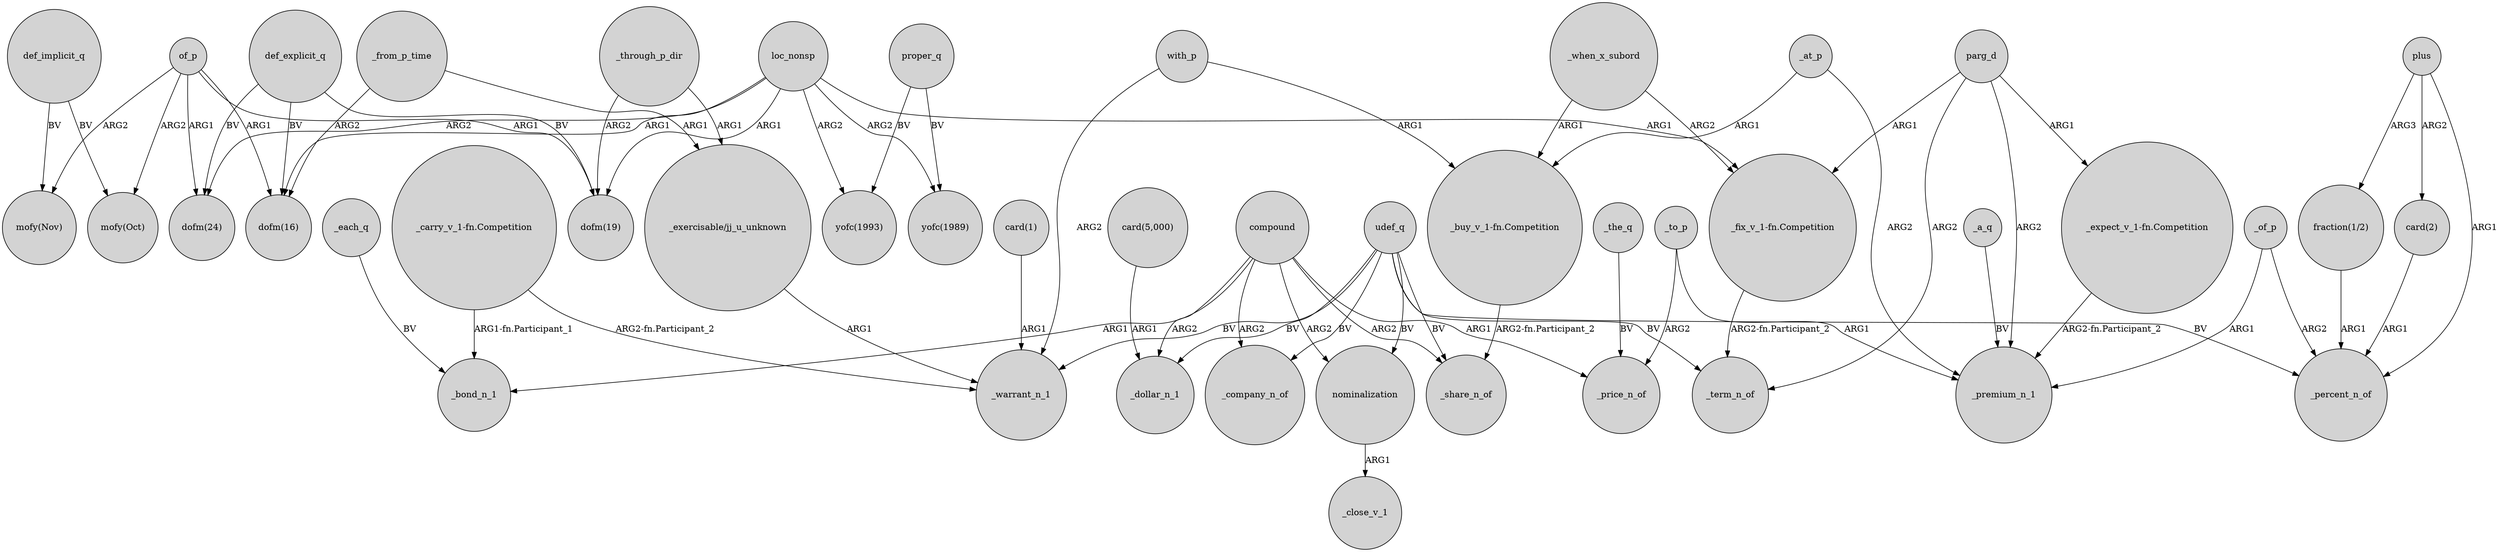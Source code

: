digraph {
	node [shape=circle style=filled]
	def_explicit_q -> "dofm(24)" [label=BV]
	"_carry_v_1-fn.Competition" -> _warrant_n_1 [label="ARG2-fn.Participant_2"]
	_a_q -> _premium_n_1 [label=BV]
	udef_q -> _term_n_of [label=BV]
	"_buy_v_1-fn.Competition" -> _share_n_of [label="ARG2-fn.Participant_2"]
	"card(1)" -> _warrant_n_1 [label=ARG1]
	_when_x_subord -> "_fix_v_1-fn.Competition" [label=ARG2]
	of_p -> "mofy(Nov)" [label=ARG2]
	_when_x_subord -> "_buy_v_1-fn.Competition" [label=ARG1]
	"card(5,000)" -> _dollar_n_1 [label=ARG1]
	_from_p_time -> "_exercisable/jj_u_unknown" [label=ARG1]
	of_p -> "mofy(Oct)" [label=ARG2]
	of_p -> "dofm(16)" [label=ARG1]
	udef_q -> nominalization [label=BV]
	compound -> _bond_n_1 [label=ARG1]
	"_carry_v_1-fn.Competition" -> _bond_n_1 [label="ARG1-fn.Participant_1"]
	compound -> _dollar_n_1 [label=ARG2]
	of_p -> "dofm(24)" [label=ARG1]
	of_p -> "dofm(19)" [label=ARG1]
	loc_nonsp -> "_fix_v_1-fn.Competition" [label=ARG1]
	loc_nonsp -> "dofm(24)" [label=ARG2]
	loc_nonsp -> "yofc(1993)" [label=ARG2]
	_through_p_dir -> "_exercisable/jj_u_unknown" [label=ARG1]
	compound -> _company_n_of [label=ARG2]
	proper_q -> "yofc(1993)" [label=BV]
	with_p -> _warrant_n_1 [label=ARG2]
	compound -> nominalization [label=ARG2]
	plus -> _percent_n_of [label=ARG1]
	"_expect_v_1-fn.Competition" -> _premium_n_1 [label="ARG2-fn.Participant_2"]
	_each_q -> _bond_n_1 [label=BV]
	loc_nonsp -> "yofc(1989)" [label=ARG2]
	with_p -> "_buy_v_1-fn.Competition" [label=ARG1]
	"fraction(1/2)" -> _percent_n_of [label=ARG1]
	_through_p_dir -> "dofm(19)" [label=ARG2]
	udef_q -> _percent_n_of [label=BV]
	nominalization -> _close_v_1 [label=ARG1]
	udef_q -> _share_n_of [label=BV]
	_at_p -> _premium_n_1 [label=ARG2]
	parg_d -> "_fix_v_1-fn.Competition" [label=ARG1]
	udef_q -> _company_n_of [label=BV]
	"_fix_v_1-fn.Competition" -> _term_n_of [label="ARG2-fn.Participant_2"]
	_at_p -> "_buy_v_1-fn.Competition" [label=ARG1]
	def_explicit_q -> "dofm(16)" [label=BV]
	proper_q -> "yofc(1989)" [label=BV]
	udef_q -> _warrant_n_1 [label=BV]
	"_exercisable/jj_u_unknown" -> _warrant_n_1 [label=ARG1]
	udef_q -> _dollar_n_1 [label=BV]
	compound -> _share_n_of [label=ARG2]
	def_implicit_q -> "mofy(Oct)" [label=BV]
	parg_d -> "_expect_v_1-fn.Competition" [label=ARG1]
	"card(2)" -> _percent_n_of [label=ARG1]
	_from_p_time -> "dofm(16)" [label=ARG2]
	parg_d -> _premium_n_1 [label=ARG2]
	plus -> "card(2)" [label=ARG2]
	_to_p -> _premium_n_1 [label=ARG1]
	def_implicit_q -> "mofy(Nov)" [label=BV]
	_of_p -> _premium_n_1 [label=ARG1]
	parg_d -> _term_n_of [label=ARG2]
	_the_q -> _price_n_of [label=BV]
	compound -> _price_n_of [label=ARG1]
	def_explicit_q -> "dofm(19)" [label=BV]
	_to_p -> _price_n_of [label=ARG2]
	loc_nonsp -> "dofm(16)" [label=ARG1]
	plus -> "fraction(1/2)" [label=ARG3]
	loc_nonsp -> "dofm(19)" [label=ARG1]
	_of_p -> _percent_n_of [label=ARG2]
}

